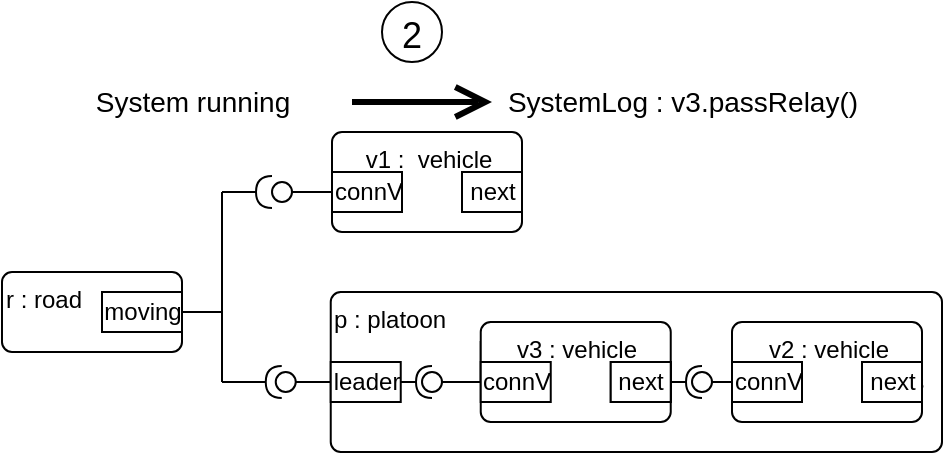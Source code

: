 <mxfile version="15.9.1" type="github">
  <diagram id="lkJuV_8Hjz_u02hnOVFe" name="Page-1">
    <mxGraphModel dx="1422" dy="734" grid="1" gridSize="10" guides="1" tooltips="1" connect="1" arrows="1" fold="1" page="1" pageScale="1" pageWidth="827" pageHeight="1169" math="0" shadow="0">
      <root>
        <mxCell id="0" />
        <mxCell id="1" parent="0" />
        <mxCell id="5u9mOlkTlji1emKZOkSA-1" value="p : platoon" style="html=1;align=left;verticalAlign=top;rounded=1;absoluteArcSize=1;arcSize=10;dashed=0;" parent="1" vertex="1">
          <mxGeometry x="314.37" y="305" width="305.63" height="80" as="geometry" />
        </mxCell>
        <mxCell id="5u9mOlkTlji1emKZOkSA-2" value="connV" style="html=1;" parent="1" vertex="1">
          <mxGeometry x="389.37" y="330" width="50" height="20" as="geometry" />
        </mxCell>
        <mxCell id="5u9mOlkTlji1emKZOkSA-3" value="v3 : vehicle" style="html=1;align=center;verticalAlign=top;rounded=1;absoluteArcSize=1;arcSize=10;dashed=0;" parent="1" vertex="1">
          <mxGeometry x="389.37" y="320" width="95" height="50" as="geometry" />
        </mxCell>
        <mxCell id="5u9mOlkTlji1emKZOkSA-4" value="connV" style="html=1;" parent="1" vertex="1">
          <mxGeometry x="389.37" y="340" width="35" height="20" as="geometry" />
        </mxCell>
        <mxCell id="5u9mOlkTlji1emKZOkSA-5" value="docks" style="html=1;" parent="1" vertex="1">
          <mxGeometry x="454.37" y="340" width="30" height="20" as="geometry" />
        </mxCell>
        <mxCell id="5u9mOlkTlji1emKZOkSA-6" value="connV" style="html=1;" parent="1" vertex="1">
          <mxGeometry x="515" y="330" width="50" height="20" as="geometry" />
        </mxCell>
        <mxCell id="5u9mOlkTlji1emKZOkSA-7" value="v2 : vehicle" style="html=1;align=center;verticalAlign=top;rounded=1;absoluteArcSize=1;arcSize=10;dashed=0;" parent="1" vertex="1">
          <mxGeometry x="515" y="320" width="95" height="50" as="geometry" />
        </mxCell>
        <mxCell id="5u9mOlkTlji1emKZOkSA-8" value="connV" style="html=1;" parent="1" vertex="1">
          <mxGeometry x="515" y="340" width="35" height="20" as="geometry" />
        </mxCell>
        <mxCell id="5u9mOlkTlji1emKZOkSA-9" value="" style="rounded=0;orthogonalLoop=1;jettySize=auto;html=1;endArrow=none;endFill=0;exitX=0;exitY=0.5;exitDx=0;exitDy=0;" parent="1" source="5u9mOlkTlji1emKZOkSA-8" target="5u9mOlkTlji1emKZOkSA-11" edge="1">
          <mxGeometry relative="1" as="geometry">
            <mxPoint x="484.37" y="350" as="sourcePoint" />
          </mxGeometry>
        </mxCell>
        <mxCell id="5u9mOlkTlji1emKZOkSA-10" value="" style="rounded=0;orthogonalLoop=1;jettySize=auto;html=1;endArrow=halfCircle;endFill=0;endSize=6;strokeWidth=1;exitX=1;exitY=0.5;exitDx=0;exitDy=0;" parent="1" source="5u9mOlkTlji1emKZOkSA-22" edge="1">
          <mxGeometry relative="1" as="geometry">
            <mxPoint x="490" y="390" as="sourcePoint" />
            <mxPoint x="500" y="350" as="targetPoint" />
            <Array as="points">
              <mxPoint x="500" y="350" />
            </Array>
          </mxGeometry>
        </mxCell>
        <mxCell id="5u9mOlkTlji1emKZOkSA-11" value="" style="ellipse;whiteSpace=wrap;html=1;fontFamily=Helvetica;fontSize=12;fontColor=#000000;align=center;strokeColor=#000000;fillColor=#ffffff;points=[];aspect=fixed;resizable=0;" parent="1" vertex="1">
          <mxGeometry x="495" y="345" width="10" height="10" as="geometry" />
        </mxCell>
        <mxCell id="5u9mOlkTlji1emKZOkSA-12" value="docks" style="html=1;" parent="1" vertex="1">
          <mxGeometry x="580" y="340" width="30" height="20" as="geometry" />
        </mxCell>
        <mxCell id="5u9mOlkTlji1emKZOkSA-13" value="leader" style="html=1;" parent="1" vertex="1">
          <mxGeometry x="314.37" y="340" width="35" height="20" as="geometry" />
        </mxCell>
        <mxCell id="5u9mOlkTlji1emKZOkSA-14" value="" style="rounded=0;orthogonalLoop=1;jettySize=auto;html=1;endArrow=none;endFill=0;exitX=0;exitY=0.5;exitDx=0;exitDy=0;" parent="1" source="5u9mOlkTlji1emKZOkSA-4" edge="1">
          <mxGeometry relative="1" as="geometry">
            <mxPoint x="410" y="420" as="sourcePoint" />
            <mxPoint x="369.37" y="350" as="targetPoint" />
            <Array as="points" />
          </mxGeometry>
        </mxCell>
        <mxCell id="5u9mOlkTlji1emKZOkSA-15" value="" style="rounded=0;orthogonalLoop=1;jettySize=auto;html=1;endArrow=halfCircle;endFill=0;endSize=6;strokeWidth=1;" parent="1" edge="1">
          <mxGeometry relative="1" as="geometry">
            <mxPoint x="372.37" y="350" as="sourcePoint" />
            <mxPoint x="372.37" y="350" as="targetPoint" />
          </mxGeometry>
        </mxCell>
        <mxCell id="5u9mOlkTlji1emKZOkSA-16" value="" style="ellipse;whiteSpace=wrap;html=1;fontFamily=Helvetica;fontSize=12;fontColor=#000000;align=center;strokeColor=#000000;fillColor=#ffffff;points=[];aspect=fixed;resizable=0;" parent="1" vertex="1">
          <mxGeometry x="360" y="345" width="10" height="10" as="geometry" />
        </mxCell>
        <mxCell id="5u9mOlkTlji1emKZOkSA-17" value="" style="rounded=0;orthogonalLoop=1;jettySize=auto;html=1;endArrow=halfCircle;endFill=0;endSize=6;strokeWidth=1;exitX=1;exitY=0.5;exitDx=0;exitDy=0;" parent="1" source="5u9mOlkTlji1emKZOkSA-13" edge="1">
          <mxGeometry relative="1" as="geometry">
            <mxPoint x="389.37" y="350" as="sourcePoint" />
            <mxPoint x="365" y="350" as="targetPoint" />
            <Array as="points" />
          </mxGeometry>
        </mxCell>
        <mxCell id="5u9mOlkTlji1emKZOkSA-21" value="2" style="ellipse;fillColor=#ffffff;strokeColor=#000000;fontSize=18;" parent="1" vertex="1">
          <mxGeometry x="340" y="160" width="30" height="30" as="geometry" />
        </mxCell>
        <mxCell id="5u9mOlkTlji1emKZOkSA-22" value="next" style="html=1;" parent="1" vertex="1">
          <mxGeometry x="454.37" y="340" width="30" height="20" as="geometry" />
        </mxCell>
        <mxCell id="5u9mOlkTlji1emKZOkSA-23" value="next" style="html=1;" parent="1" vertex="1">
          <mxGeometry x="580" y="340" width="30" height="20" as="geometry" />
        </mxCell>
        <mxCell id="5u9mOlkTlji1emKZOkSA-24" value="&lt;div align=&quot;left&quot;&gt;r : road&lt;/div&gt;" style="html=1;align=left;verticalAlign=top;rounded=1;absoluteArcSize=1;arcSize=10;dashed=0;" parent="1" vertex="1">
          <mxGeometry x="150" y="295" width="90" height="40" as="geometry" />
        </mxCell>
        <mxCell id="5u9mOlkTlji1emKZOkSA-25" value="" style="rounded=0;orthogonalLoop=1;jettySize=auto;html=1;endArrow=none;endFill=0;exitX=1;exitY=0.5;exitDx=0;exitDy=0;" parent="1" source="5u9mOlkTlji1emKZOkSA-24" edge="1">
          <mxGeometry relative="1" as="geometry">
            <mxPoint x="375" y="430" as="sourcePoint" />
            <mxPoint x="260" y="255" as="targetPoint" />
            <Array as="points">
              <mxPoint x="260" y="315" />
              <mxPoint x="260" y="255" />
            </Array>
          </mxGeometry>
        </mxCell>
        <mxCell id="5u9mOlkTlji1emKZOkSA-26" value="v1 :&amp;nbsp; vehicle" style="html=1;align=center;verticalAlign=top;rounded=1;absoluteArcSize=1;arcSize=10;dashed=0;" parent="1" vertex="1">
          <mxGeometry x="315" y="225" width="95" height="50" as="geometry" />
        </mxCell>
        <mxCell id="5u9mOlkTlji1emKZOkSA-27" value="connV" style="html=1;" parent="1" vertex="1">
          <mxGeometry x="315" y="245" width="35" height="20" as="geometry" />
        </mxCell>
        <mxCell id="5u9mOlkTlji1emKZOkSA-28" value="next" style="html=1;" parent="1" vertex="1">
          <mxGeometry x="380" y="245" width="30" height="20" as="geometry" />
        </mxCell>
        <mxCell id="5u9mOlkTlji1emKZOkSA-29" value="" style="rounded=0;orthogonalLoop=1;jettySize=auto;html=1;endArrow=none;endFill=0;exitX=1;exitY=0.5;exitDx=0;exitDy=0;" parent="1" source="5u9mOlkTlji1emKZOkSA-24" edge="1">
          <mxGeometry relative="1" as="geometry">
            <mxPoint x="238" y="434" as="sourcePoint" />
            <mxPoint x="260" y="350" as="targetPoint" />
            <Array as="points">
              <mxPoint x="260" y="315" />
            </Array>
          </mxGeometry>
        </mxCell>
        <mxCell id="5u9mOlkTlji1emKZOkSA-30" value="" style="ellipse;whiteSpace=wrap;html=1;fontFamily=Helvetica;fontSize=12;fontColor=#000000;align=center;strokeColor=#000000;fillColor=#ffffff;points=[];aspect=fixed;resizable=0;" parent="1" vertex="1">
          <mxGeometry x="286.87" y="345" width="10" height="10" as="geometry" />
        </mxCell>
        <mxCell id="5u9mOlkTlji1emKZOkSA-31" value="" style="rounded=1;orthogonalLoop=1;jettySize=auto;html=1;endArrow=halfCircle;endFill=0;endSize=6;strokeWidth=1;targetPerimeterSpacing=-3;sourcePerimeterSpacing=0;" parent="1" target="5u9mOlkTlji1emKZOkSA-30" edge="1">
          <mxGeometry relative="1" as="geometry">
            <mxPoint x="260" y="350" as="sourcePoint" />
            <mxPoint x="291.87" y="350" as="targetPoint" />
            <Array as="points">
              <mxPoint x="270" y="350" />
              <mxPoint x="280" y="350" />
            </Array>
          </mxGeometry>
        </mxCell>
        <mxCell id="5u9mOlkTlji1emKZOkSA-32" value="connV" style="html=1;" parent="1" vertex="1">
          <mxGeometry x="200" y="305" width="40" height="20" as="geometry" />
        </mxCell>
        <mxCell id="5u9mOlkTlji1emKZOkSA-33" value="moving" style="html=1;" parent="1" vertex="1">
          <mxGeometry x="200" y="305" width="40" height="20" as="geometry" />
        </mxCell>
        <mxCell id="5u9mOlkTlji1emKZOkSA-34" value="" style="rounded=0;orthogonalLoop=1;jettySize=auto;html=1;endArrow=none;endFill=0;exitX=0;exitY=0.5;exitDx=0;exitDy=0;" parent="1" source="5u9mOlkTlji1emKZOkSA-13" edge="1">
          <mxGeometry relative="1" as="geometry">
            <mxPoint x="311.87" y="350" as="sourcePoint" />
            <mxPoint x="296.87" y="350" as="targetPoint" />
          </mxGeometry>
        </mxCell>
        <mxCell id="5u9mOlkTlji1emKZOkSA-35" value="" style="ellipse;whiteSpace=wrap;html=1;fontFamily=Helvetica;fontSize=12;fontColor=#000000;align=center;strokeColor=#000000;fillColor=#ffffff;points=[];aspect=fixed;resizable=0;" parent="1" vertex="1">
          <mxGeometry x="285" y="250" width="10" height="10" as="geometry" />
        </mxCell>
        <mxCell id="5u9mOlkTlji1emKZOkSA-36" value="" style="rounded=0;orthogonalLoop=1;jettySize=auto;html=1;endArrow=halfCircle;endFill=0;endSize=6;strokeWidth=1;" parent="1" target="5u9mOlkTlji1emKZOkSA-35" edge="1">
          <mxGeometry relative="1" as="geometry">
            <mxPoint x="260" y="255" as="sourcePoint" />
            <mxPoint x="290" y="245" as="targetPoint" />
            <Array as="points" />
          </mxGeometry>
        </mxCell>
        <mxCell id="5u9mOlkTlji1emKZOkSA-37" value="" style="rounded=0;orthogonalLoop=1;jettySize=auto;html=1;endArrow=none;endFill=0;exitX=0;exitY=0.5;exitDx=0;exitDy=0;" parent="1" edge="1">
          <mxGeometry relative="1" as="geometry">
            <mxPoint x="315" y="255" as="sourcePoint" />
            <mxPoint x="295" y="255" as="targetPoint" />
          </mxGeometry>
        </mxCell>
        <mxCell id="5u9mOlkTlji1emKZOkSA-38" value="&lt;font style=&quot;font-size: 14px&quot;&gt;System running&lt;br&gt;&lt;/font&gt;" style="text;html=1;align=center;verticalAlign=middle;resizable=0;points=[];autosize=1;" parent="1" vertex="1">
          <mxGeometry x="190" y="200" width="110" height="20" as="geometry" />
        </mxCell>
        <mxCell id="5u9mOlkTlji1emKZOkSA-39" value="" style="endArrow=open;endFill=1;endSize=12;html=1;strokeWidth=3;" parent="1" edge="1">
          <mxGeometry width="160" relative="1" as="geometry">
            <mxPoint x="325" y="210" as="sourcePoint" />
            <mxPoint x="395" y="210" as="targetPoint" />
          </mxGeometry>
        </mxCell>
        <mxCell id="5u9mOlkTlji1emKZOkSA-40" value="&lt;font style=&quot;font-size: 14px&quot;&gt;SystemLog : v3.passRelay()&lt;/font&gt;" style="text;html=1;align=center;verticalAlign=middle;resizable=0;points=[];autosize=1;" parent="1" vertex="1">
          <mxGeometry x="395" y="200" width="190" height="20" as="geometry" />
        </mxCell>
      </root>
    </mxGraphModel>
  </diagram>
</mxfile>
